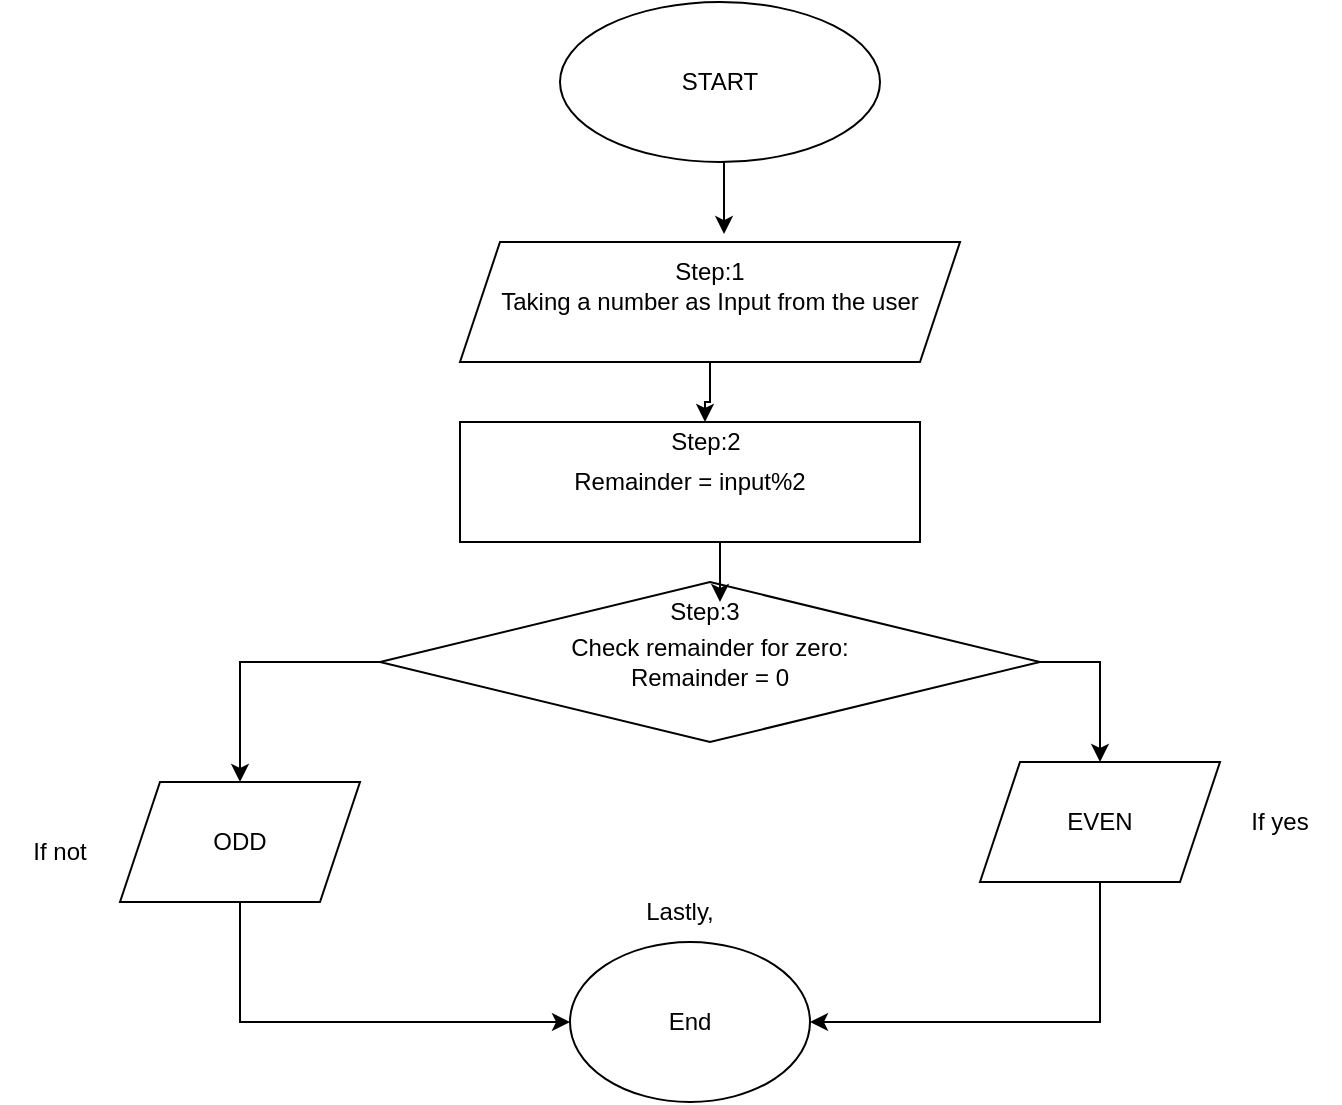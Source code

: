 <mxfile version="26.0.2">
  <diagram name="Page-1" id="82CoEbNhP8tWpkq21DGx">
    <mxGraphModel dx="715" dy="365" grid="1" gridSize="10" guides="1" tooltips="1" connect="1" arrows="1" fold="1" page="1" pageScale="1" pageWidth="850" pageHeight="1100" math="0" shadow="0">
      <root>
        <mxCell id="0" />
        <mxCell id="1" parent="0" />
        <mxCell id="IERzPVbQtU5K6ghA4DRd-1" value="START" style="ellipse;whiteSpace=wrap;html=1;" vertex="1" parent="1">
          <mxGeometry x="290" y="10" width="160" height="80" as="geometry" />
        </mxCell>
        <mxCell id="IERzPVbQtU5K6ghA4DRd-19" style="edgeStyle=orthogonalEdgeStyle;rounded=0;orthogonalLoop=1;jettySize=auto;html=1;exitX=0.5;exitY=1;exitDx=0;exitDy=0;" edge="1" parent="1" source="IERzPVbQtU5K6ghA4DRd-2" target="IERzPVbQtU5K6ghA4DRd-5">
          <mxGeometry relative="1" as="geometry" />
        </mxCell>
        <mxCell id="IERzPVbQtU5K6ghA4DRd-2" value="Taking a number as Input from the user" style="shape=parallelogram;perimeter=parallelogramPerimeter;whiteSpace=wrap;html=1;fixedSize=1;" vertex="1" parent="1">
          <mxGeometry x="240" y="130" width="250" height="60" as="geometry" />
        </mxCell>
        <mxCell id="IERzPVbQtU5K6ghA4DRd-3" value="Step:1" style="text;html=1;align=center;verticalAlign=middle;whiteSpace=wrap;rounded=0;" vertex="1" parent="1">
          <mxGeometry x="275" y="130" width="180" height="30" as="geometry" />
        </mxCell>
        <mxCell id="IERzPVbQtU5K6ghA4DRd-4" value="Remainder = input%2" style="rounded=0;whiteSpace=wrap;html=1;" vertex="1" parent="1">
          <mxGeometry x="240" y="220" width="230" height="60" as="geometry" />
        </mxCell>
        <mxCell id="IERzPVbQtU5K6ghA4DRd-5" value="Step:2" style="text;html=1;align=center;verticalAlign=middle;whiteSpace=wrap;rounded=0;" vertex="1" parent="1">
          <mxGeometry x="332.5" y="220" width="60" height="20" as="geometry" />
        </mxCell>
        <mxCell id="IERzPVbQtU5K6ghA4DRd-22" style="edgeStyle=orthogonalEdgeStyle;rounded=0;orthogonalLoop=1;jettySize=auto;html=1;exitX=0;exitY=0.5;exitDx=0;exitDy=0;entryX=0.5;entryY=0;entryDx=0;entryDy=0;" edge="1" parent="1" source="IERzPVbQtU5K6ghA4DRd-6" target="IERzPVbQtU5K6ghA4DRd-7">
          <mxGeometry relative="1" as="geometry" />
        </mxCell>
        <mxCell id="IERzPVbQtU5K6ghA4DRd-23" style="edgeStyle=orthogonalEdgeStyle;rounded=0;orthogonalLoop=1;jettySize=auto;html=1;exitX=1;exitY=0.5;exitDx=0;exitDy=0;entryX=0.5;entryY=0;entryDx=0;entryDy=0;" edge="1" parent="1" source="IERzPVbQtU5K6ghA4DRd-6" target="IERzPVbQtU5K6ghA4DRd-8">
          <mxGeometry relative="1" as="geometry" />
        </mxCell>
        <mxCell id="IERzPVbQtU5K6ghA4DRd-6" value="Check remainder for zero:&lt;div&gt;Remainder = 0&lt;/div&gt;" style="rhombus;whiteSpace=wrap;html=1;" vertex="1" parent="1">
          <mxGeometry x="200" y="300" width="330" height="80" as="geometry" />
        </mxCell>
        <mxCell id="IERzPVbQtU5K6ghA4DRd-24" style="edgeStyle=orthogonalEdgeStyle;rounded=0;orthogonalLoop=1;jettySize=auto;html=1;exitX=0.5;exitY=1;exitDx=0;exitDy=0;entryX=0;entryY=0.5;entryDx=0;entryDy=0;" edge="1" parent="1" source="IERzPVbQtU5K6ghA4DRd-7" target="IERzPVbQtU5K6ghA4DRd-11">
          <mxGeometry relative="1" as="geometry" />
        </mxCell>
        <mxCell id="IERzPVbQtU5K6ghA4DRd-7" value="ODD" style="shape=parallelogram;perimeter=parallelogramPerimeter;whiteSpace=wrap;html=1;fixedSize=1;" vertex="1" parent="1">
          <mxGeometry x="70" y="400" width="120" height="60" as="geometry" />
        </mxCell>
        <mxCell id="IERzPVbQtU5K6ghA4DRd-25" style="edgeStyle=orthogonalEdgeStyle;rounded=0;orthogonalLoop=1;jettySize=auto;html=1;exitX=0.5;exitY=1;exitDx=0;exitDy=0;entryX=1;entryY=0.5;entryDx=0;entryDy=0;" edge="1" parent="1" source="IERzPVbQtU5K6ghA4DRd-8" target="IERzPVbQtU5K6ghA4DRd-11">
          <mxGeometry relative="1" as="geometry" />
        </mxCell>
        <mxCell id="IERzPVbQtU5K6ghA4DRd-8" value="EVEN" style="shape=parallelogram;perimeter=parallelogramPerimeter;whiteSpace=wrap;html=1;fixedSize=1;" vertex="1" parent="1">
          <mxGeometry x="500" y="390" width="120" height="60" as="geometry" />
        </mxCell>
        <mxCell id="IERzPVbQtU5K6ghA4DRd-9" value="If not" style="text;html=1;align=center;verticalAlign=middle;whiteSpace=wrap;rounded=0;" vertex="1" parent="1">
          <mxGeometry x="10" y="420" width="60" height="30" as="geometry" />
        </mxCell>
        <mxCell id="IERzPVbQtU5K6ghA4DRd-10" value="If yes" style="text;html=1;align=center;verticalAlign=middle;whiteSpace=wrap;rounded=0;" vertex="1" parent="1">
          <mxGeometry x="620" y="405" width="60" height="30" as="geometry" />
        </mxCell>
        <mxCell id="IERzPVbQtU5K6ghA4DRd-11" value="End" style="ellipse;whiteSpace=wrap;html=1;" vertex="1" parent="1">
          <mxGeometry x="295" y="480" width="120" height="80" as="geometry" />
        </mxCell>
        <mxCell id="IERzPVbQtU5K6ghA4DRd-12" value="Step:3" style="text;html=1;align=center;verticalAlign=middle;whiteSpace=wrap;rounded=0;" vertex="1" parent="1">
          <mxGeometry x="325" y="300" width="75" height="30" as="geometry" />
        </mxCell>
        <mxCell id="IERzPVbQtU5K6ghA4DRd-13" value="Lastly," style="text;html=1;align=center;verticalAlign=middle;whiteSpace=wrap;rounded=0;" vertex="1" parent="1">
          <mxGeometry x="320" y="450" width="60" height="30" as="geometry" />
        </mxCell>
        <mxCell id="IERzPVbQtU5K6ghA4DRd-18" style="edgeStyle=orthogonalEdgeStyle;rounded=0;orthogonalLoop=1;jettySize=auto;html=1;exitX=0.5;exitY=1;exitDx=0;exitDy=0;entryX=0.539;entryY=-0.133;entryDx=0;entryDy=0;entryPerimeter=0;" edge="1" parent="1" source="IERzPVbQtU5K6ghA4DRd-1" target="IERzPVbQtU5K6ghA4DRd-3">
          <mxGeometry relative="1" as="geometry" />
        </mxCell>
        <mxCell id="IERzPVbQtU5K6ghA4DRd-20" style="edgeStyle=orthogonalEdgeStyle;rounded=0;orthogonalLoop=1;jettySize=auto;html=1;exitX=0.5;exitY=1;exitDx=0;exitDy=0;entryX=0.6;entryY=0.333;entryDx=0;entryDy=0;entryPerimeter=0;" edge="1" parent="1" source="IERzPVbQtU5K6ghA4DRd-4" target="IERzPVbQtU5K6ghA4DRd-12">
          <mxGeometry relative="1" as="geometry" />
        </mxCell>
      </root>
    </mxGraphModel>
  </diagram>
</mxfile>
